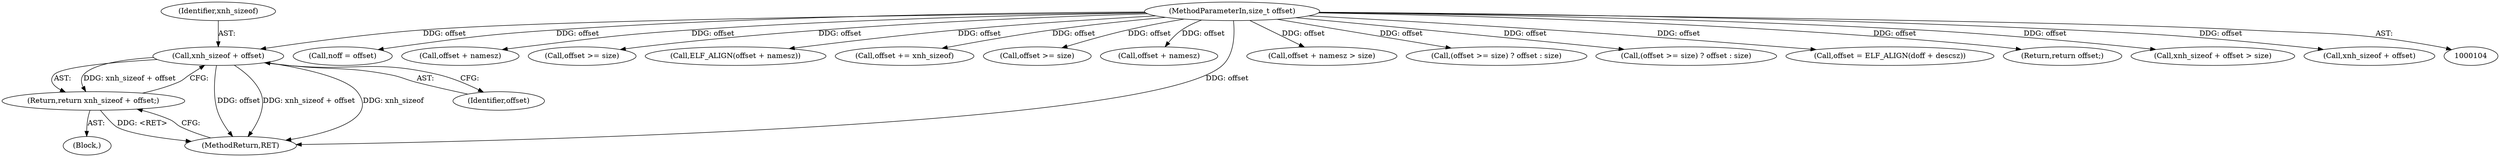 digraph "0_file_65437cee25199dbd385fb35901bc0011e164276c@API" {
"1000139" [label="(Call,xnh_sizeof + offset)"];
"1000107" [label="(MethodParameterIn,size_t offset)"];
"1000138" [label="(Return,return xnh_sizeof + offset;)"];
"1000206" [label="(Call,noff = offset)"];
"1000212" [label="(Call,offset + namesz)"];
"1000239" [label="(Call,offset >= size)"];
"1000137" [label="(Block,)"];
"1000211" [label="(Call,ELF_ALIGN(offset + namesz))"];
"1000140" [label="(Identifier,xnh_sizeof)"];
"1000107" [label="(MethodParameterIn,size_t offset)"];
"1000151" [label="(Call,offset += xnh_sizeof)"];
"1000171" [label="(Call,offset >= size)"];
"1000217" [label="(Call,offset + namesz)"];
"1000216" [label="(Call,offset + namesz > size)"];
"1000139" [label="(Call,xnh_sizeof + offset)"];
"1000170" [label="(Call,(offset >= size) ? offset : size)"];
"1000238" [label="(Call,(offset >= size) ? offset : size)"];
"1000224" [label="(Call,offset = ELF_ALIGN(doff + descsz))"];
"1000427" [label="(Return,return offset;)"];
"1000132" [label="(Call,xnh_sizeof + offset > size)"];
"1000133" [label="(Call,xnh_sizeof + offset)"];
"1000429" [label="(MethodReturn,RET)"];
"1000141" [label="(Identifier,offset)"];
"1000138" [label="(Return,return xnh_sizeof + offset;)"];
"1000139" -> "1000138"  [label="AST: "];
"1000139" -> "1000141"  [label="CFG: "];
"1000140" -> "1000139"  [label="AST: "];
"1000141" -> "1000139"  [label="AST: "];
"1000138" -> "1000139"  [label="CFG: "];
"1000139" -> "1000429"  [label="DDG: offset"];
"1000139" -> "1000429"  [label="DDG: xnh_sizeof + offset"];
"1000139" -> "1000429"  [label="DDG: xnh_sizeof"];
"1000139" -> "1000138"  [label="DDG: xnh_sizeof + offset"];
"1000107" -> "1000139"  [label="DDG: offset"];
"1000107" -> "1000104"  [label="AST: "];
"1000107" -> "1000429"  [label="DDG: offset"];
"1000107" -> "1000132"  [label="DDG: offset"];
"1000107" -> "1000133"  [label="DDG: offset"];
"1000107" -> "1000151"  [label="DDG: offset"];
"1000107" -> "1000170"  [label="DDG: offset"];
"1000107" -> "1000171"  [label="DDG: offset"];
"1000107" -> "1000206"  [label="DDG: offset"];
"1000107" -> "1000211"  [label="DDG: offset"];
"1000107" -> "1000212"  [label="DDG: offset"];
"1000107" -> "1000216"  [label="DDG: offset"];
"1000107" -> "1000217"  [label="DDG: offset"];
"1000107" -> "1000224"  [label="DDG: offset"];
"1000107" -> "1000238"  [label="DDG: offset"];
"1000107" -> "1000239"  [label="DDG: offset"];
"1000107" -> "1000427"  [label="DDG: offset"];
"1000138" -> "1000137"  [label="AST: "];
"1000429" -> "1000138"  [label="CFG: "];
"1000138" -> "1000429"  [label="DDG: <RET>"];
}
